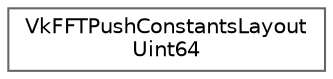 digraph "Graphical Class Hierarchy"
{
 // LATEX_PDF_SIZE
  bgcolor="transparent";
  edge [fontname=Helvetica,fontsize=10,labelfontname=Helvetica,labelfontsize=10];
  node [fontname=Helvetica,fontsize=10,shape=box,height=0.2,width=0.4];
  rankdir="LR";
  Node0 [id="Node000000",label="VkFFTPushConstantsLayout\lUint64",height=0.2,width=0.4,color="grey40", fillcolor="white", style="filled",URL="$struct_vk_f_f_t_push_constants_layout_uint64.html",tooltip=" "];
}
